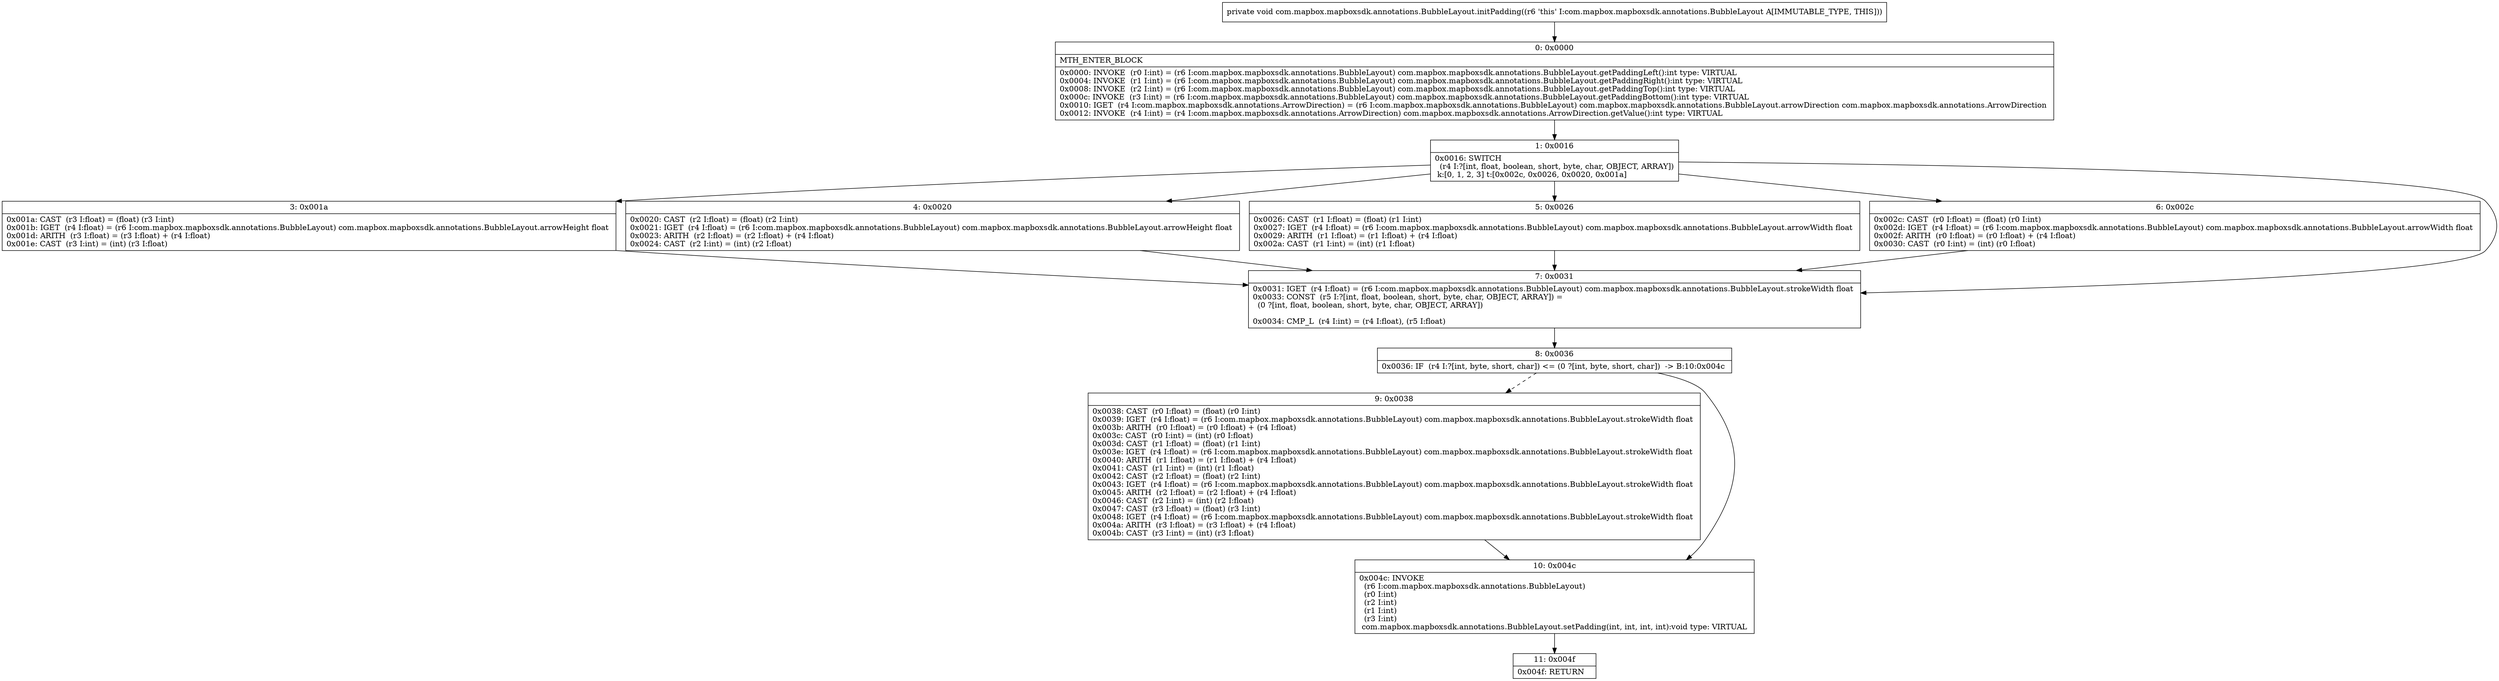 digraph "CFG forcom.mapbox.mapboxsdk.annotations.BubbleLayout.initPadding()V" {
Node_0 [shape=record,label="{0\:\ 0x0000|MTH_ENTER_BLOCK\l|0x0000: INVOKE  (r0 I:int) = (r6 I:com.mapbox.mapboxsdk.annotations.BubbleLayout) com.mapbox.mapboxsdk.annotations.BubbleLayout.getPaddingLeft():int type: VIRTUAL \l0x0004: INVOKE  (r1 I:int) = (r6 I:com.mapbox.mapboxsdk.annotations.BubbleLayout) com.mapbox.mapboxsdk.annotations.BubbleLayout.getPaddingRight():int type: VIRTUAL \l0x0008: INVOKE  (r2 I:int) = (r6 I:com.mapbox.mapboxsdk.annotations.BubbleLayout) com.mapbox.mapboxsdk.annotations.BubbleLayout.getPaddingTop():int type: VIRTUAL \l0x000c: INVOKE  (r3 I:int) = (r6 I:com.mapbox.mapboxsdk.annotations.BubbleLayout) com.mapbox.mapboxsdk.annotations.BubbleLayout.getPaddingBottom():int type: VIRTUAL \l0x0010: IGET  (r4 I:com.mapbox.mapboxsdk.annotations.ArrowDirection) = (r6 I:com.mapbox.mapboxsdk.annotations.BubbleLayout) com.mapbox.mapboxsdk.annotations.BubbleLayout.arrowDirection com.mapbox.mapboxsdk.annotations.ArrowDirection \l0x0012: INVOKE  (r4 I:int) = (r4 I:com.mapbox.mapboxsdk.annotations.ArrowDirection) com.mapbox.mapboxsdk.annotations.ArrowDirection.getValue():int type: VIRTUAL \l}"];
Node_1 [shape=record,label="{1\:\ 0x0016|0x0016: SWITCH  \l  (r4 I:?[int, float, boolean, short, byte, char, OBJECT, ARRAY])\l k:[0, 1, 2, 3] t:[0x002c, 0x0026, 0x0020, 0x001a] \l}"];
Node_3 [shape=record,label="{3\:\ 0x001a|0x001a: CAST  (r3 I:float) = (float) (r3 I:int) \l0x001b: IGET  (r4 I:float) = (r6 I:com.mapbox.mapboxsdk.annotations.BubbleLayout) com.mapbox.mapboxsdk.annotations.BubbleLayout.arrowHeight float \l0x001d: ARITH  (r3 I:float) = (r3 I:float) + (r4 I:float) \l0x001e: CAST  (r3 I:int) = (int) (r3 I:float) \l}"];
Node_4 [shape=record,label="{4\:\ 0x0020|0x0020: CAST  (r2 I:float) = (float) (r2 I:int) \l0x0021: IGET  (r4 I:float) = (r6 I:com.mapbox.mapboxsdk.annotations.BubbleLayout) com.mapbox.mapboxsdk.annotations.BubbleLayout.arrowHeight float \l0x0023: ARITH  (r2 I:float) = (r2 I:float) + (r4 I:float) \l0x0024: CAST  (r2 I:int) = (int) (r2 I:float) \l}"];
Node_5 [shape=record,label="{5\:\ 0x0026|0x0026: CAST  (r1 I:float) = (float) (r1 I:int) \l0x0027: IGET  (r4 I:float) = (r6 I:com.mapbox.mapboxsdk.annotations.BubbleLayout) com.mapbox.mapboxsdk.annotations.BubbleLayout.arrowWidth float \l0x0029: ARITH  (r1 I:float) = (r1 I:float) + (r4 I:float) \l0x002a: CAST  (r1 I:int) = (int) (r1 I:float) \l}"];
Node_6 [shape=record,label="{6\:\ 0x002c|0x002c: CAST  (r0 I:float) = (float) (r0 I:int) \l0x002d: IGET  (r4 I:float) = (r6 I:com.mapbox.mapboxsdk.annotations.BubbleLayout) com.mapbox.mapboxsdk.annotations.BubbleLayout.arrowWidth float \l0x002f: ARITH  (r0 I:float) = (r0 I:float) + (r4 I:float) \l0x0030: CAST  (r0 I:int) = (int) (r0 I:float) \l}"];
Node_7 [shape=record,label="{7\:\ 0x0031|0x0031: IGET  (r4 I:float) = (r6 I:com.mapbox.mapboxsdk.annotations.BubbleLayout) com.mapbox.mapboxsdk.annotations.BubbleLayout.strokeWidth float \l0x0033: CONST  (r5 I:?[int, float, boolean, short, byte, char, OBJECT, ARRAY]) = \l  (0 ?[int, float, boolean, short, byte, char, OBJECT, ARRAY])\l \l0x0034: CMP_L  (r4 I:int) = (r4 I:float), (r5 I:float) \l}"];
Node_8 [shape=record,label="{8\:\ 0x0036|0x0036: IF  (r4 I:?[int, byte, short, char]) \<= (0 ?[int, byte, short, char])  \-\> B:10:0x004c \l}"];
Node_9 [shape=record,label="{9\:\ 0x0038|0x0038: CAST  (r0 I:float) = (float) (r0 I:int) \l0x0039: IGET  (r4 I:float) = (r6 I:com.mapbox.mapboxsdk.annotations.BubbleLayout) com.mapbox.mapboxsdk.annotations.BubbleLayout.strokeWidth float \l0x003b: ARITH  (r0 I:float) = (r0 I:float) + (r4 I:float) \l0x003c: CAST  (r0 I:int) = (int) (r0 I:float) \l0x003d: CAST  (r1 I:float) = (float) (r1 I:int) \l0x003e: IGET  (r4 I:float) = (r6 I:com.mapbox.mapboxsdk.annotations.BubbleLayout) com.mapbox.mapboxsdk.annotations.BubbleLayout.strokeWidth float \l0x0040: ARITH  (r1 I:float) = (r1 I:float) + (r4 I:float) \l0x0041: CAST  (r1 I:int) = (int) (r1 I:float) \l0x0042: CAST  (r2 I:float) = (float) (r2 I:int) \l0x0043: IGET  (r4 I:float) = (r6 I:com.mapbox.mapboxsdk.annotations.BubbleLayout) com.mapbox.mapboxsdk.annotations.BubbleLayout.strokeWidth float \l0x0045: ARITH  (r2 I:float) = (r2 I:float) + (r4 I:float) \l0x0046: CAST  (r2 I:int) = (int) (r2 I:float) \l0x0047: CAST  (r3 I:float) = (float) (r3 I:int) \l0x0048: IGET  (r4 I:float) = (r6 I:com.mapbox.mapboxsdk.annotations.BubbleLayout) com.mapbox.mapboxsdk.annotations.BubbleLayout.strokeWidth float \l0x004a: ARITH  (r3 I:float) = (r3 I:float) + (r4 I:float) \l0x004b: CAST  (r3 I:int) = (int) (r3 I:float) \l}"];
Node_10 [shape=record,label="{10\:\ 0x004c|0x004c: INVOKE  \l  (r6 I:com.mapbox.mapboxsdk.annotations.BubbleLayout)\l  (r0 I:int)\l  (r2 I:int)\l  (r1 I:int)\l  (r3 I:int)\l com.mapbox.mapboxsdk.annotations.BubbleLayout.setPadding(int, int, int, int):void type: VIRTUAL \l}"];
Node_11 [shape=record,label="{11\:\ 0x004f|0x004f: RETURN   \l}"];
MethodNode[shape=record,label="{private void com.mapbox.mapboxsdk.annotations.BubbleLayout.initPadding((r6 'this' I:com.mapbox.mapboxsdk.annotations.BubbleLayout A[IMMUTABLE_TYPE, THIS])) }"];
MethodNode -> Node_0;
Node_0 -> Node_1;
Node_1 -> Node_3;
Node_1 -> Node_4;
Node_1 -> Node_5;
Node_1 -> Node_6;
Node_1 -> Node_7;
Node_3 -> Node_7;
Node_4 -> Node_7;
Node_5 -> Node_7;
Node_6 -> Node_7;
Node_7 -> Node_8;
Node_8 -> Node_9[style=dashed];
Node_8 -> Node_10;
Node_9 -> Node_10;
Node_10 -> Node_11;
}

